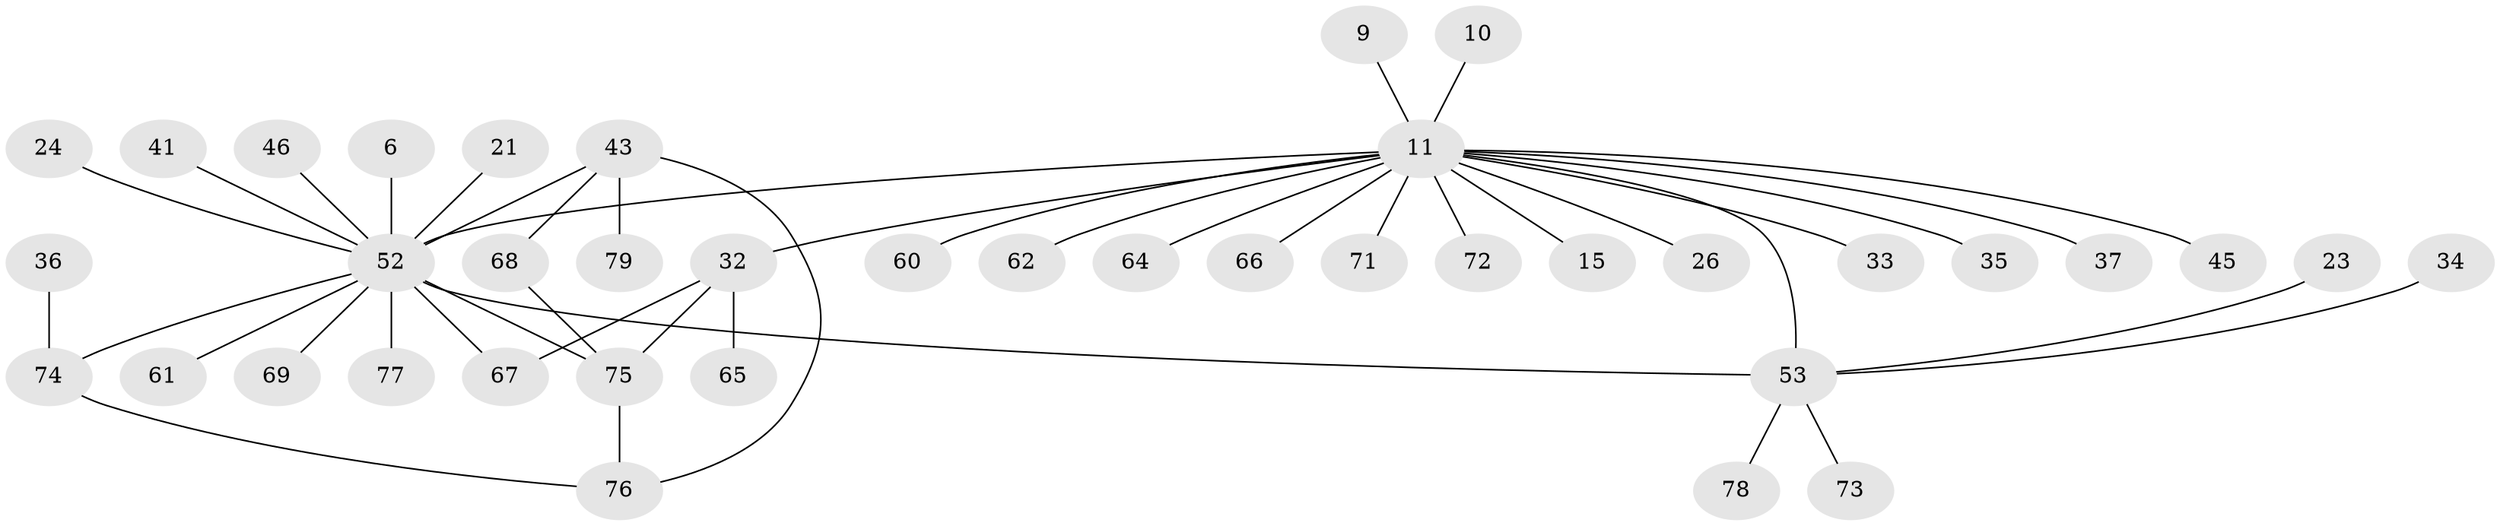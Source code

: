 // original degree distribution, {6: 0.02531645569620253, 19: 0.012658227848101266, 16: 0.012658227848101266, 2: 0.22784810126582278, 4: 0.08860759493670886, 1: 0.5063291139240507, 8: 0.012658227848101266, 7: 0.012658227848101266, 3: 0.10126582278481013}
// Generated by graph-tools (version 1.1) at 2025/48/03/09/25 04:48:35]
// undirected, 39 vertices, 44 edges
graph export_dot {
graph [start="1"]
  node [color=gray90,style=filled];
  6;
  9;
  10;
  11 [super="+3"];
  15;
  21;
  23;
  24;
  26;
  32 [super="+14+29"];
  33;
  34;
  35;
  36 [super="+30"];
  37;
  41 [super="+38"];
  43 [super="+20+16"];
  45;
  46;
  52 [super="+22+2"];
  53 [super="+47+44+8"];
  60;
  61;
  62;
  64;
  65;
  66;
  67;
  68 [super="+58+63"];
  69;
  71 [super="+54"];
  72 [super="+50+70"];
  73;
  74 [super="+28"];
  75 [super="+40+56"];
  76;
  77;
  78;
  79 [super="+59"];
  6 -- 52;
  9 -- 11;
  10 -- 11;
  11 -- 15;
  11 -- 26;
  11 -- 33 [weight=2];
  11 -- 35;
  11 -- 64;
  11 -- 66;
  11 -- 37;
  11 -- 45;
  11 -- 60;
  11 -- 62;
  11 -- 53 [weight=2];
  11 -- 52 [weight=3];
  11 -- 72;
  11 -- 71;
  11 -- 32 [weight=2];
  21 -- 52;
  23 -- 53;
  24 -- 52;
  32 -- 65;
  32 -- 67;
  32 -- 75;
  34 -- 53;
  36 -- 74;
  41 -- 52;
  43 -- 76;
  43 -- 52 [weight=2];
  43 -- 68;
  43 -- 79;
  46 -- 52;
  52 -- 61;
  52 -- 67;
  52 -- 69;
  52 -- 77;
  52 -- 53 [weight=2];
  52 -- 75 [weight=4];
  52 -- 74 [weight=2];
  53 -- 73;
  53 -- 78;
  68 -- 75;
  74 -- 76;
  75 -- 76;
}
